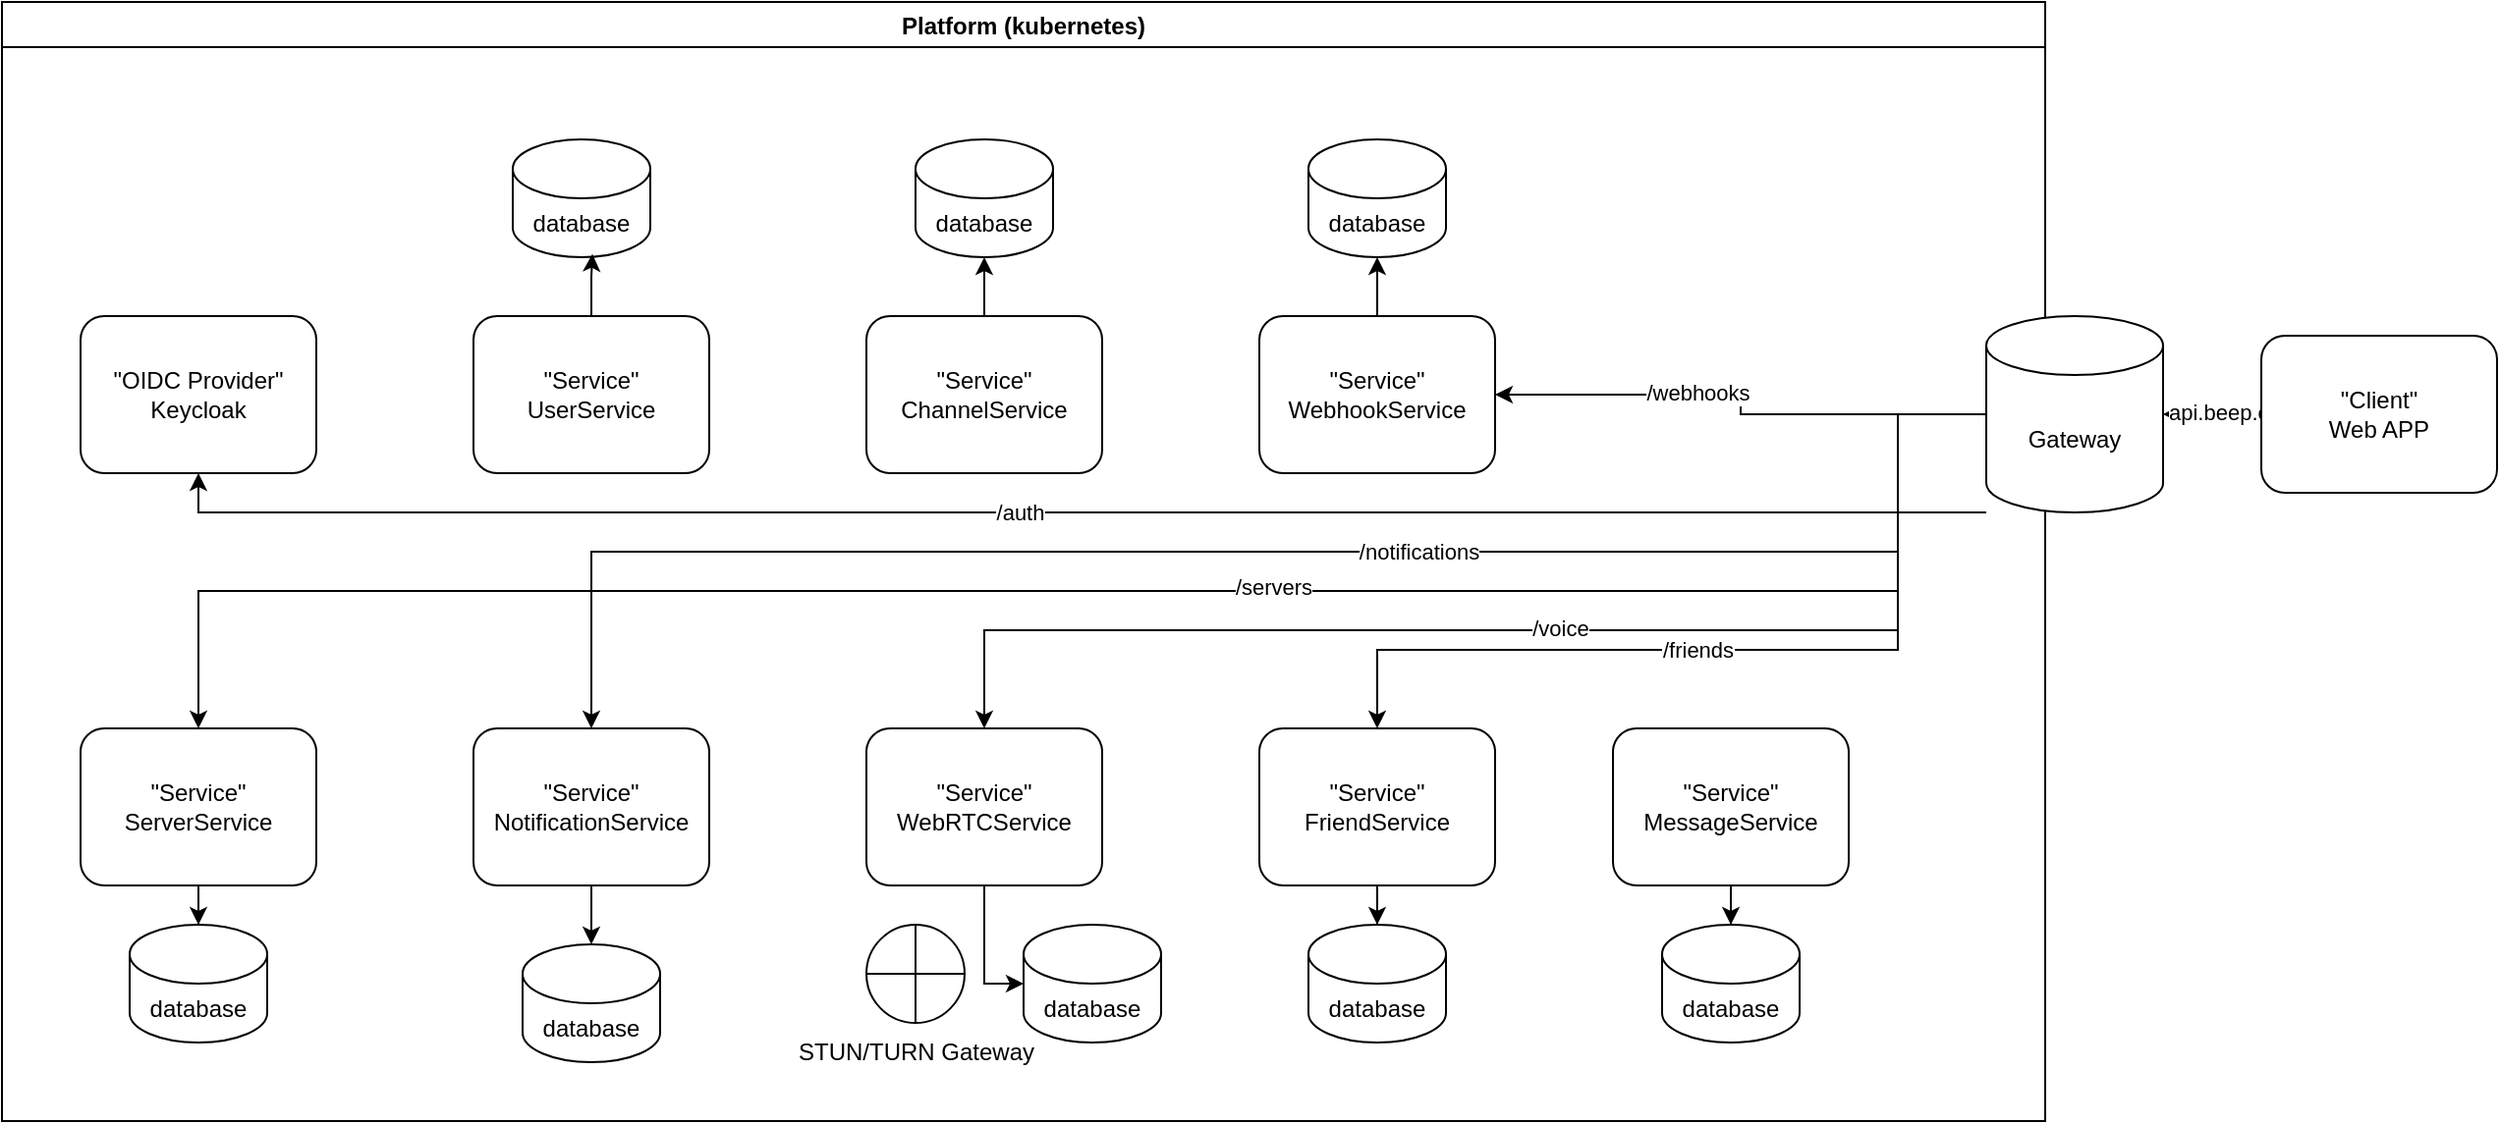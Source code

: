 <mxfile version="26.0.16">
  <diagram name="deployment-diagram" id="2kgmknVQlyPPyy5wXLz9">
    <mxGraphModel dx="2107" dy="1476" grid="1" gridSize="10" guides="1" tooltips="1" connect="1" arrows="1" fold="1" page="1" pageScale="1" pageWidth="850" pageHeight="1100" math="0" shadow="0">
      <root>
        <mxCell id="0" />
        <mxCell id="1" parent="0" />
        <mxCell id="t0rhkJ1Lxjq9hRQ1PX0E-1" value="&lt;div&gt;&quot;OIDC Provider&quot;&lt;/div&gt;&lt;div&gt;Keycloak&lt;/div&gt;" style="rounded=1;whiteSpace=wrap;html=1;" vertex="1" parent="1">
          <mxGeometry x="130" y="220" width="120" height="80" as="geometry" />
        </mxCell>
        <mxCell id="t0rhkJ1Lxjq9hRQ1PX0E-2" value="&quot;Service&quot;&lt;div&gt;UserService&lt;/div&gt;" style="rounded=1;whiteSpace=wrap;html=1;" vertex="1" parent="1">
          <mxGeometry x="330" y="220" width="120" height="80" as="geometry" />
        </mxCell>
        <mxCell id="t0rhkJ1Lxjq9hRQ1PX0E-3" value="&quot;Service&quot;&lt;div&gt;ChannelService&lt;/div&gt;" style="rounded=1;whiteSpace=wrap;html=1;" vertex="1" parent="1">
          <mxGeometry x="530" y="220" width="120" height="80" as="geometry" />
        </mxCell>
        <mxCell id="t0rhkJ1Lxjq9hRQ1PX0E-23" style="edgeStyle=orthogonalEdgeStyle;rounded=0;orthogonalLoop=1;jettySize=auto;html=1;" edge="1" parent="1" source="t0rhkJ1Lxjq9hRQ1PX0E-4" target="t0rhkJ1Lxjq9hRQ1PX0E-11">
          <mxGeometry relative="1" as="geometry" />
        </mxCell>
        <mxCell id="t0rhkJ1Lxjq9hRQ1PX0E-4" value="&quot;Service&quot;&lt;div&gt;WebhookService&lt;/div&gt;" style="rounded=1;whiteSpace=wrap;html=1;" vertex="1" parent="1">
          <mxGeometry x="730" y="220" width="120" height="80" as="geometry" />
        </mxCell>
        <mxCell id="t0rhkJ1Lxjq9hRQ1PX0E-20" style="edgeStyle=orthogonalEdgeStyle;rounded=0;orthogonalLoop=1;jettySize=auto;html=1;" edge="1" parent="1" source="t0rhkJ1Lxjq9hRQ1PX0E-5" target="t0rhkJ1Lxjq9hRQ1PX0E-18">
          <mxGeometry relative="1" as="geometry" />
        </mxCell>
        <mxCell id="t0rhkJ1Lxjq9hRQ1PX0E-5" value="&quot;Service&quot;&lt;div&gt;ServerService&lt;/div&gt;" style="rounded=1;whiteSpace=wrap;html=1;" vertex="1" parent="1">
          <mxGeometry x="130" y="430" width="120" height="80" as="geometry" />
        </mxCell>
        <mxCell id="t0rhkJ1Lxjq9hRQ1PX0E-6" value="&quot;Service&quot;&lt;div&gt;NotificationService&lt;/div&gt;" style="rounded=1;whiteSpace=wrap;html=1;" vertex="1" parent="1">
          <mxGeometry x="330" y="430" width="120" height="80" as="geometry" />
        </mxCell>
        <mxCell id="t0rhkJ1Lxjq9hRQ1PX0E-7" value="&quot;Service&quot;&lt;div&gt;WebRTCService&lt;/div&gt;" style="rounded=1;whiteSpace=wrap;html=1;" vertex="1" parent="1">
          <mxGeometry x="530" y="430" width="120" height="80" as="geometry" />
        </mxCell>
        <mxCell id="t0rhkJ1Lxjq9hRQ1PX0E-8" value="&quot;Service&quot;&lt;div&gt;FriendService&lt;/div&gt;" style="rounded=1;whiteSpace=wrap;html=1;" vertex="1" parent="1">
          <mxGeometry x="730" y="430" width="120" height="80" as="geometry" />
        </mxCell>
        <mxCell id="t0rhkJ1Lxjq9hRQ1PX0E-9" value="database" style="shape=cylinder3;whiteSpace=wrap;html=1;boundedLbl=1;backgroundOutline=1;size=15;" vertex="1" parent="1">
          <mxGeometry x="350" y="130" width="70" height="60" as="geometry" />
        </mxCell>
        <mxCell id="t0rhkJ1Lxjq9hRQ1PX0E-10" value="database" style="shape=cylinder3;whiteSpace=wrap;html=1;boundedLbl=1;backgroundOutline=1;size=15;" vertex="1" parent="1">
          <mxGeometry x="555" y="130" width="70" height="60" as="geometry" />
        </mxCell>
        <mxCell id="t0rhkJ1Lxjq9hRQ1PX0E-11" value="database" style="shape=cylinder3;whiteSpace=wrap;html=1;boundedLbl=1;backgroundOutline=1;size=15;" vertex="1" parent="1">
          <mxGeometry x="755" y="130" width="70" height="60" as="geometry" />
        </mxCell>
        <mxCell id="t0rhkJ1Lxjq9hRQ1PX0E-12" value="database" style="shape=cylinder3;whiteSpace=wrap;html=1;boundedLbl=1;backgroundOutline=1;size=15;" vertex="1" parent="1">
          <mxGeometry x="755" y="530" width="70" height="60" as="geometry" />
        </mxCell>
        <mxCell id="t0rhkJ1Lxjq9hRQ1PX0E-13" value="database" style="shape=cylinder3;whiteSpace=wrap;html=1;boundedLbl=1;backgroundOutline=1;size=15;" vertex="1" parent="1">
          <mxGeometry x="610" y="530" width="70" height="60" as="geometry" />
        </mxCell>
        <mxCell id="t0rhkJ1Lxjq9hRQ1PX0E-15" value="" style="shape=orEllipse;perimeter=ellipsePerimeter;whiteSpace=wrap;html=1;backgroundOutline=1;" vertex="1" parent="1">
          <mxGeometry x="530" y="530" width="50" height="50" as="geometry" />
        </mxCell>
        <mxCell id="t0rhkJ1Lxjq9hRQ1PX0E-16" value="STUN/TURN Gateway" style="text;html=1;align=center;verticalAlign=middle;resizable=0;points=[];autosize=1;strokeColor=none;fillColor=none;" vertex="1" parent="1">
          <mxGeometry x="480" y="580" width="150" height="30" as="geometry" />
        </mxCell>
        <mxCell id="t0rhkJ1Lxjq9hRQ1PX0E-17" value="database" style="shape=cylinder3;whiteSpace=wrap;html=1;boundedLbl=1;backgroundOutline=1;size=15;" vertex="1" parent="1">
          <mxGeometry x="355" y="540" width="70" height="60" as="geometry" />
        </mxCell>
        <mxCell id="t0rhkJ1Lxjq9hRQ1PX0E-18" value="database" style="shape=cylinder3;whiteSpace=wrap;html=1;boundedLbl=1;backgroundOutline=1;size=15;" vertex="1" parent="1">
          <mxGeometry x="155" y="530" width="70" height="60" as="geometry" />
        </mxCell>
        <mxCell id="t0rhkJ1Lxjq9hRQ1PX0E-21" style="edgeStyle=orthogonalEdgeStyle;rounded=0;orthogonalLoop=1;jettySize=auto;html=1;entryX=0.579;entryY=0.972;entryDx=0;entryDy=0;entryPerimeter=0;" edge="1" parent="1" source="t0rhkJ1Lxjq9hRQ1PX0E-2" target="t0rhkJ1Lxjq9hRQ1PX0E-9">
          <mxGeometry relative="1" as="geometry" />
        </mxCell>
        <mxCell id="t0rhkJ1Lxjq9hRQ1PX0E-22" style="edgeStyle=orthogonalEdgeStyle;rounded=0;orthogonalLoop=1;jettySize=auto;html=1;entryX=0.5;entryY=1;entryDx=0;entryDy=0;entryPerimeter=0;" edge="1" parent="1" source="t0rhkJ1Lxjq9hRQ1PX0E-3" target="t0rhkJ1Lxjq9hRQ1PX0E-10">
          <mxGeometry relative="1" as="geometry" />
        </mxCell>
        <mxCell id="t0rhkJ1Lxjq9hRQ1PX0E-24" style="edgeStyle=orthogonalEdgeStyle;rounded=0;orthogonalLoop=1;jettySize=auto;html=1;entryX=0.5;entryY=0;entryDx=0;entryDy=0;entryPerimeter=0;" edge="1" parent="1" source="t0rhkJ1Lxjq9hRQ1PX0E-8" target="t0rhkJ1Lxjq9hRQ1PX0E-12">
          <mxGeometry relative="1" as="geometry" />
        </mxCell>
        <mxCell id="t0rhkJ1Lxjq9hRQ1PX0E-25" style="edgeStyle=orthogonalEdgeStyle;rounded=0;orthogonalLoop=1;jettySize=auto;html=1;entryX=0;entryY=0.5;entryDx=0;entryDy=0;entryPerimeter=0;" edge="1" parent="1" source="t0rhkJ1Lxjq9hRQ1PX0E-7" target="t0rhkJ1Lxjq9hRQ1PX0E-13">
          <mxGeometry relative="1" as="geometry" />
        </mxCell>
        <mxCell id="t0rhkJ1Lxjq9hRQ1PX0E-26" style="edgeStyle=orthogonalEdgeStyle;rounded=0;orthogonalLoop=1;jettySize=auto;html=1;entryX=0.5;entryY=0;entryDx=0;entryDy=0;entryPerimeter=0;" edge="1" parent="1" source="t0rhkJ1Lxjq9hRQ1PX0E-6" target="t0rhkJ1Lxjq9hRQ1PX0E-17">
          <mxGeometry relative="1" as="geometry" />
        </mxCell>
        <mxCell id="t0rhkJ1Lxjq9hRQ1PX0E-29" value="&lt;div&gt;&quot;Service&quot;&lt;/div&gt;&lt;div&gt;MessageService&lt;/div&gt;" style="rounded=1;whiteSpace=wrap;html=1;" vertex="1" parent="1">
          <mxGeometry x="910" y="430" width="120" height="80" as="geometry" />
        </mxCell>
        <mxCell id="t0rhkJ1Lxjq9hRQ1PX0E-30" value="database" style="shape=cylinder3;whiteSpace=wrap;html=1;boundedLbl=1;backgroundOutline=1;size=15;" vertex="1" parent="1">
          <mxGeometry x="935" y="530" width="70" height="60" as="geometry" />
        </mxCell>
        <mxCell id="t0rhkJ1Lxjq9hRQ1PX0E-31" style="edgeStyle=orthogonalEdgeStyle;rounded=0;orthogonalLoop=1;jettySize=auto;html=1;entryX=0.5;entryY=0;entryDx=0;entryDy=0;entryPerimeter=0;" edge="1" parent="1" source="t0rhkJ1Lxjq9hRQ1PX0E-29" target="t0rhkJ1Lxjq9hRQ1PX0E-30">
          <mxGeometry relative="1" as="geometry" />
        </mxCell>
        <mxCell id="t0rhkJ1Lxjq9hRQ1PX0E-46" style="edgeStyle=orthogonalEdgeStyle;rounded=0;orthogonalLoop=1;jettySize=auto;html=1;" edge="1" parent="1" source="t0rhkJ1Lxjq9hRQ1PX0E-32" target="t0rhkJ1Lxjq9hRQ1PX0E-33">
          <mxGeometry relative="1" as="geometry" />
        </mxCell>
        <mxCell id="t0rhkJ1Lxjq9hRQ1PX0E-47" value="api.beep.ovh" style="edgeLabel;html=1;align=center;verticalAlign=middle;resizable=0;points=[];" vertex="1" connectable="0" parent="t0rhkJ1Lxjq9hRQ1PX0E-46">
          <mxGeometry x="-0.332" y="-1" relative="1" as="geometry">
            <mxPoint as="offset" />
          </mxGeometry>
        </mxCell>
        <mxCell id="t0rhkJ1Lxjq9hRQ1PX0E-32" value="&lt;div&gt;&quot;Client&quot;&lt;/div&gt;&lt;div&gt;Web APP&lt;/div&gt;" style="rounded=1;whiteSpace=wrap;html=1;" vertex="1" parent="1">
          <mxGeometry x="1240" y="230" width="120" height="80" as="geometry" />
        </mxCell>
        <mxCell id="t0rhkJ1Lxjq9hRQ1PX0E-34" style="edgeStyle=orthogonalEdgeStyle;rounded=0;orthogonalLoop=1;jettySize=auto;html=1;" edge="1" parent="1" source="t0rhkJ1Lxjq9hRQ1PX0E-33" target="t0rhkJ1Lxjq9hRQ1PX0E-4">
          <mxGeometry relative="1" as="geometry" />
        </mxCell>
        <mxCell id="t0rhkJ1Lxjq9hRQ1PX0E-35" value="/webhooks" style="edgeLabel;html=1;align=center;verticalAlign=middle;resizable=0;points=[];" vertex="1" connectable="0" parent="t0rhkJ1Lxjq9hRQ1PX0E-34">
          <mxGeometry x="0.199" y="-1" relative="1" as="geometry">
            <mxPoint x="-1" as="offset" />
          </mxGeometry>
        </mxCell>
        <mxCell id="t0rhkJ1Lxjq9hRQ1PX0E-38" style="edgeStyle=orthogonalEdgeStyle;rounded=0;orthogonalLoop=1;jettySize=auto;html=1;" edge="1" parent="1" source="t0rhkJ1Lxjq9hRQ1PX0E-33" target="t0rhkJ1Lxjq9hRQ1PX0E-5">
          <mxGeometry relative="1" as="geometry">
            <Array as="points">
              <mxPoint x="1055" y="360" />
              <mxPoint x="190" y="360" />
            </Array>
          </mxGeometry>
        </mxCell>
        <mxCell id="t0rhkJ1Lxjq9hRQ1PX0E-39" value="/servers" style="edgeLabel;html=1;align=center;verticalAlign=middle;resizable=0;points=[];" vertex="1" connectable="0" parent="t0rhkJ1Lxjq9hRQ1PX0E-38">
          <mxGeometry x="-0.152" y="-2" relative="1" as="geometry">
            <mxPoint as="offset" />
          </mxGeometry>
        </mxCell>
        <mxCell id="t0rhkJ1Lxjq9hRQ1PX0E-42" style="edgeStyle=orthogonalEdgeStyle;rounded=0;orthogonalLoop=1;jettySize=auto;html=1;" edge="1" parent="1" source="t0rhkJ1Lxjq9hRQ1PX0E-33" target="t0rhkJ1Lxjq9hRQ1PX0E-8">
          <mxGeometry relative="1" as="geometry">
            <Array as="points">
              <mxPoint x="1055" y="390" />
              <mxPoint x="790" y="390" />
            </Array>
          </mxGeometry>
        </mxCell>
        <mxCell id="t0rhkJ1Lxjq9hRQ1PX0E-44" value="&lt;div&gt;/friends&lt;/div&gt;" style="edgeLabel;html=1;align=center;verticalAlign=middle;resizable=0;points=[];" vertex="1" connectable="0" parent="t0rhkJ1Lxjq9hRQ1PX0E-42">
          <mxGeometry x="0.136" relative="1" as="geometry">
            <mxPoint as="offset" />
          </mxGeometry>
        </mxCell>
        <mxCell id="t0rhkJ1Lxjq9hRQ1PX0E-48" style="edgeStyle=orthogonalEdgeStyle;rounded=0;orthogonalLoop=1;jettySize=auto;html=1;entryX=0.5;entryY=0;entryDx=0;entryDy=0;" edge="1" parent="1" source="t0rhkJ1Lxjq9hRQ1PX0E-33" target="t0rhkJ1Lxjq9hRQ1PX0E-7">
          <mxGeometry relative="1" as="geometry">
            <Array as="points">
              <mxPoint x="1055" y="380" />
              <mxPoint x="590" y="380" />
            </Array>
          </mxGeometry>
        </mxCell>
        <mxCell id="t0rhkJ1Lxjq9hRQ1PX0E-50" value="/voice" style="edgeLabel;html=1;align=center;verticalAlign=middle;resizable=0;points=[];" vertex="1" connectable="0" parent="t0rhkJ1Lxjq9hRQ1PX0E-48">
          <mxGeometry x="-0.023" y="-1" relative="1" as="geometry">
            <mxPoint as="offset" />
          </mxGeometry>
        </mxCell>
        <mxCell id="t0rhkJ1Lxjq9hRQ1PX0E-51" style="edgeStyle=orthogonalEdgeStyle;rounded=0;orthogonalLoop=1;jettySize=auto;html=1;entryX=0.5;entryY=1;entryDx=0;entryDy=0;" edge="1" parent="1" source="t0rhkJ1Lxjq9hRQ1PX0E-33" target="t0rhkJ1Lxjq9hRQ1PX0E-1">
          <mxGeometry relative="1" as="geometry">
            <Array as="points">
              <mxPoint x="190" y="320" />
            </Array>
          </mxGeometry>
        </mxCell>
        <mxCell id="t0rhkJ1Lxjq9hRQ1PX0E-52" value="/auth" style="edgeLabel;html=1;align=center;verticalAlign=middle;resizable=0;points=[];" vertex="1" connectable="0" parent="t0rhkJ1Lxjq9hRQ1PX0E-51">
          <mxGeometry x="0.059" relative="1" as="geometry">
            <mxPoint as="offset" />
          </mxGeometry>
        </mxCell>
        <mxCell id="t0rhkJ1Lxjq9hRQ1PX0E-53" style="edgeStyle=orthogonalEdgeStyle;rounded=0;orthogonalLoop=1;jettySize=auto;html=1;entryX=0.5;entryY=0;entryDx=0;entryDy=0;" edge="1" parent="1" source="t0rhkJ1Lxjq9hRQ1PX0E-33" target="t0rhkJ1Lxjq9hRQ1PX0E-6">
          <mxGeometry relative="1" as="geometry">
            <Array as="points">
              <mxPoint x="1055" y="340" />
              <mxPoint x="390" y="340" />
            </Array>
          </mxGeometry>
        </mxCell>
        <mxCell id="t0rhkJ1Lxjq9hRQ1PX0E-55" value="/notifications" style="edgeLabel;html=1;align=center;verticalAlign=middle;resizable=0;points=[];" vertex="1" connectable="0" parent="t0rhkJ1Lxjq9hRQ1PX0E-53">
          <mxGeometry x="-0.174" relative="1" as="geometry">
            <mxPoint as="offset" />
          </mxGeometry>
        </mxCell>
        <mxCell id="t0rhkJ1Lxjq9hRQ1PX0E-66" value="Platform (kubernetes)" style="swimlane;" vertex="1" parent="1">
          <mxGeometry x="90" y="60" width="1040" height="570" as="geometry" />
        </mxCell>
        <mxCell id="t0rhkJ1Lxjq9hRQ1PX0E-33" value="Gateway" style="shape=cylinder3;whiteSpace=wrap;html=1;boundedLbl=1;backgroundOutline=1;size=15;" vertex="1" parent="t0rhkJ1Lxjq9hRQ1PX0E-66">
          <mxGeometry x="1010" y="160" width="90" height="100" as="geometry" />
        </mxCell>
      </root>
    </mxGraphModel>
  </diagram>
</mxfile>
